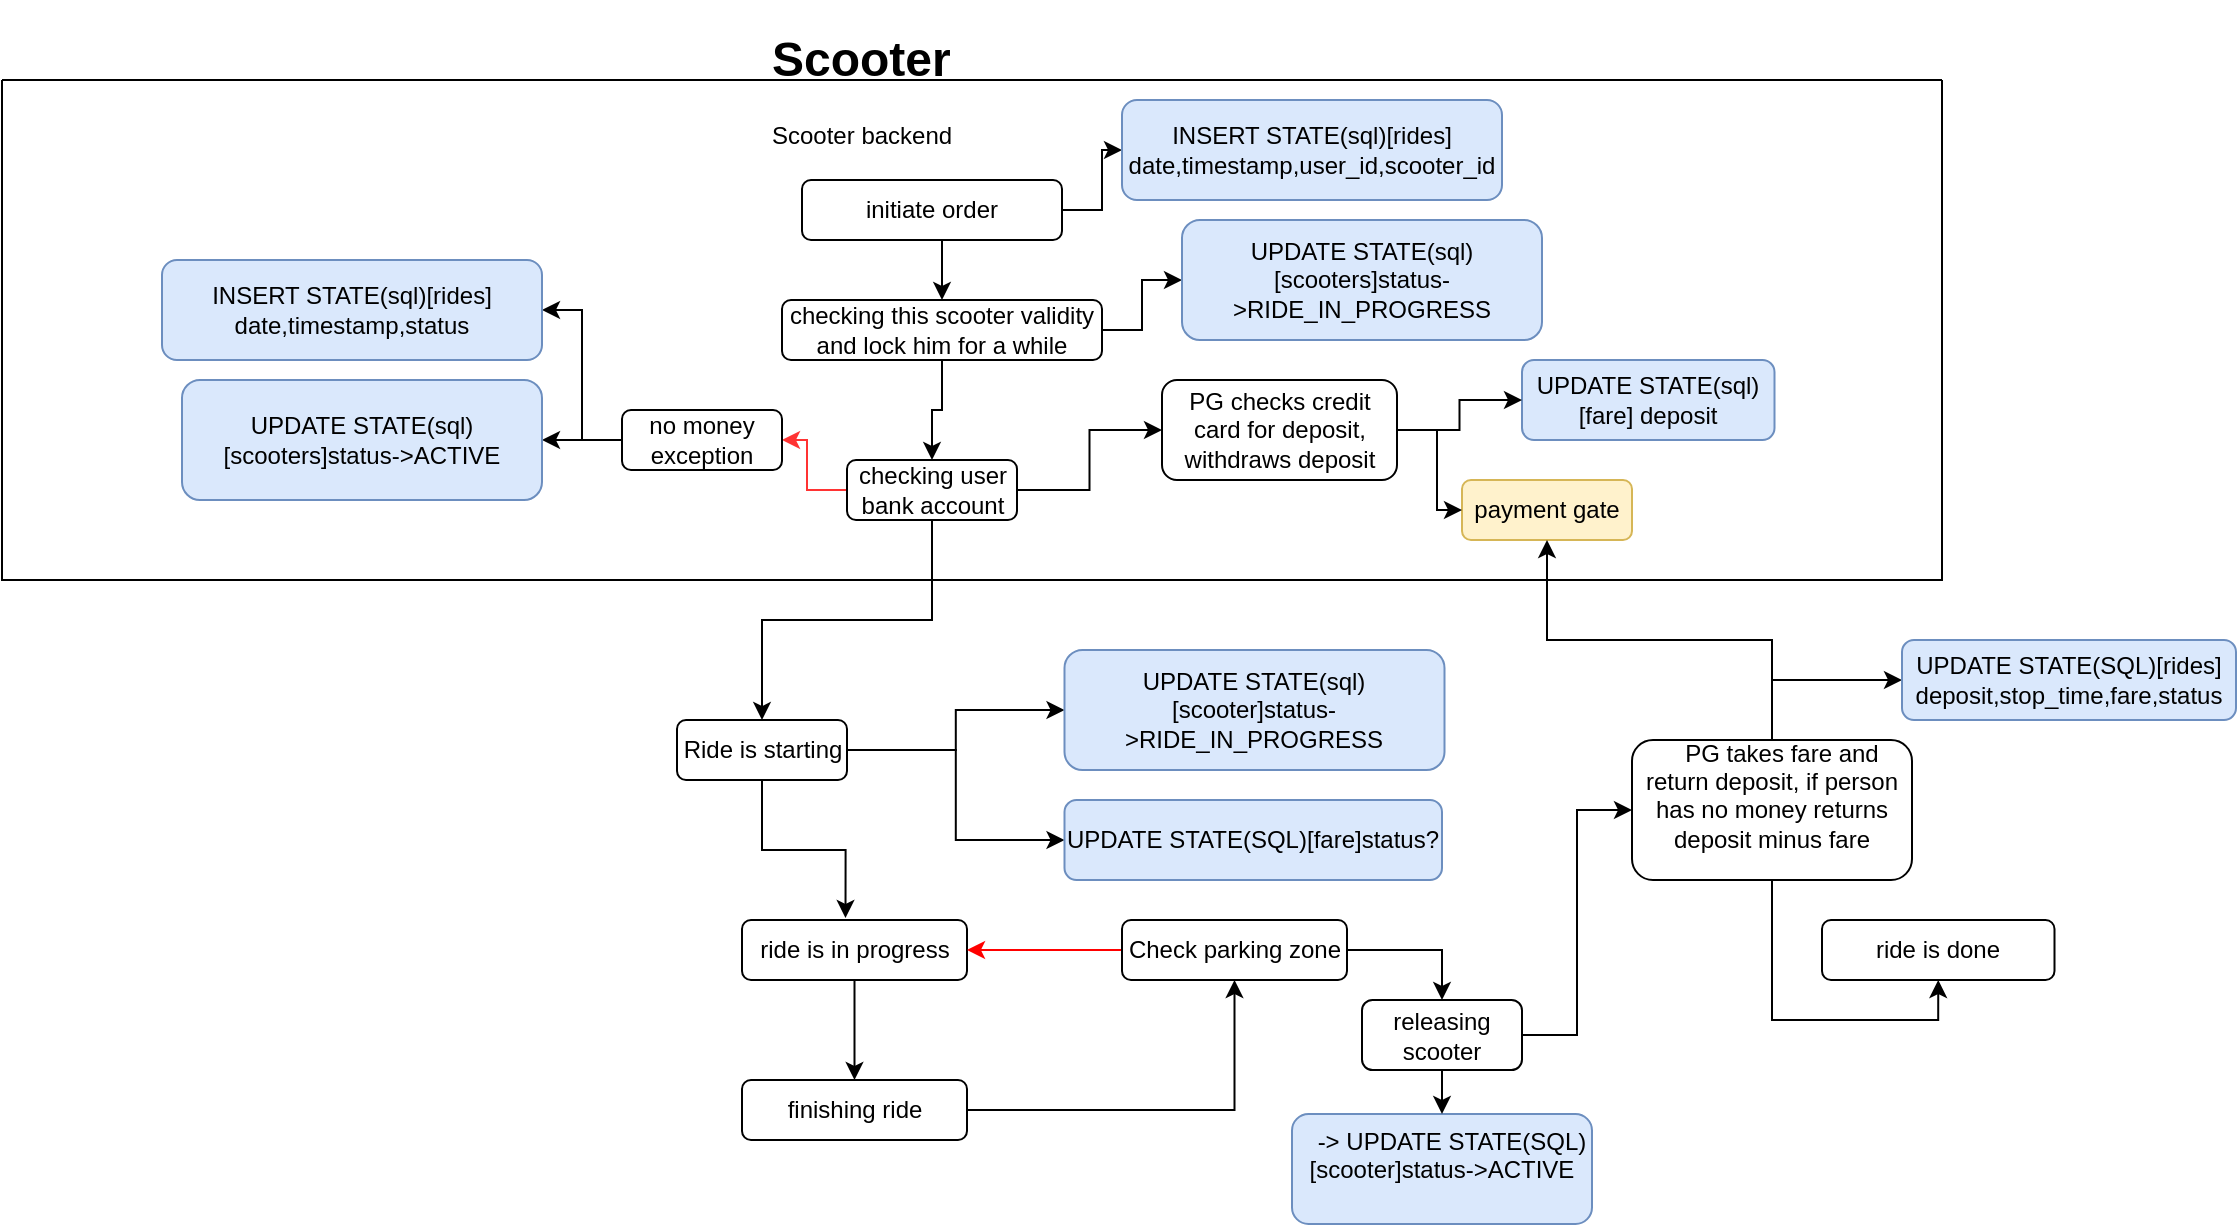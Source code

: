 <mxfile version="21.6.2" type="github">
  <diagram name="Page-1" id="B9Mj2-b3dq1Cd7GQC0pU">
    <mxGraphModel dx="2263" dy="925" grid="1" gridSize="10" guides="1" tooltips="1" connect="1" arrows="1" fold="1" page="1" pageScale="1" pageWidth="827" pageHeight="1169" math="0" shadow="0">
      <root>
        <mxCell id="0" />
        <mxCell id="1" parent="0" />
        <mxCell id="IxOYMcuYMZwDZ8Kze4D3-2" value="&lt;h1&gt;Scooter&lt;/h1&gt;&lt;p&gt;Scooter backend&lt;/p&gt;" style="text;html=1;strokeColor=none;fillColor=none;spacing=5;spacingTop=-20;whiteSpace=wrap;overflow=hidden;rounded=0;" vertex="1" parent="1">
          <mxGeometry x="10" y="10" width="160" height="70" as="geometry" />
        </mxCell>
        <mxCell id="IxOYMcuYMZwDZ8Kze4D3-7" style="edgeStyle=orthogonalEdgeStyle;rounded=0;orthogonalLoop=1;jettySize=auto;html=1;exitX=0.5;exitY=1;exitDx=0;exitDy=0;entryX=0.5;entryY=0;entryDx=0;entryDy=0;" edge="1" parent="1" source="IxOYMcuYMZwDZ8Kze4D3-3" target="IxOYMcuYMZwDZ8Kze4D3-4">
          <mxGeometry relative="1" as="geometry" />
        </mxCell>
        <mxCell id="IxOYMcuYMZwDZ8Kze4D3-43" style="edgeStyle=orthogonalEdgeStyle;rounded=0;orthogonalLoop=1;jettySize=auto;html=1;entryX=0;entryY=0.5;entryDx=0;entryDy=0;" edge="1" parent="1" source="IxOYMcuYMZwDZ8Kze4D3-3" target="IxOYMcuYMZwDZ8Kze4D3-42">
          <mxGeometry relative="1" as="geometry" />
        </mxCell>
        <mxCell id="IxOYMcuYMZwDZ8Kze4D3-3" value="initiate order" style="rounded=1;whiteSpace=wrap;html=1;" vertex="1" parent="1">
          <mxGeometry x="30" y="90" width="130" height="30" as="geometry" />
        </mxCell>
        <mxCell id="IxOYMcuYMZwDZ8Kze4D3-9" value="" style="edgeStyle=orthogonalEdgeStyle;rounded=0;orthogonalLoop=1;jettySize=auto;html=1;" edge="1" parent="1" source="IxOYMcuYMZwDZ8Kze4D3-4" target="IxOYMcuYMZwDZ8Kze4D3-8">
          <mxGeometry relative="1" as="geometry" />
        </mxCell>
        <mxCell id="IxOYMcuYMZwDZ8Kze4D3-46" value="" style="edgeStyle=orthogonalEdgeStyle;rounded=0;orthogonalLoop=1;jettySize=auto;html=1;" edge="1" parent="1" source="IxOYMcuYMZwDZ8Kze4D3-4" target="IxOYMcuYMZwDZ8Kze4D3-45">
          <mxGeometry relative="1" as="geometry" />
        </mxCell>
        <mxCell id="IxOYMcuYMZwDZ8Kze4D3-4" value="checking this scooter validity and lock him for a while" style="rounded=1;whiteSpace=wrap;html=1;" vertex="1" parent="1">
          <mxGeometry x="20" y="150" width="160" height="30" as="geometry" />
        </mxCell>
        <mxCell id="IxOYMcuYMZwDZ8Kze4D3-50" value="" style="edgeStyle=orthogonalEdgeStyle;rounded=0;orthogonalLoop=1;jettySize=auto;html=1;" edge="1" parent="1" source="IxOYMcuYMZwDZ8Kze4D3-8" target="IxOYMcuYMZwDZ8Kze4D3-49">
          <mxGeometry relative="1" as="geometry" />
        </mxCell>
        <mxCell id="IxOYMcuYMZwDZ8Kze4D3-57" value="" style="edgeStyle=orthogonalEdgeStyle;rounded=0;orthogonalLoop=1;jettySize=auto;html=1;" edge="1" parent="1" source="IxOYMcuYMZwDZ8Kze4D3-8" target="IxOYMcuYMZwDZ8Kze4D3-56">
          <mxGeometry relative="1" as="geometry" />
        </mxCell>
        <mxCell id="IxOYMcuYMZwDZ8Kze4D3-88" value="" style="edgeStyle=orthogonalEdgeStyle;rounded=0;orthogonalLoop=1;jettySize=auto;html=1;strokeColor=#FF3333;" edge="1" parent="1" source="IxOYMcuYMZwDZ8Kze4D3-8" target="IxOYMcuYMZwDZ8Kze4D3-87">
          <mxGeometry relative="1" as="geometry" />
        </mxCell>
        <mxCell id="IxOYMcuYMZwDZ8Kze4D3-8" value="checking user bank account" style="rounded=1;whiteSpace=wrap;html=1;" vertex="1" parent="1">
          <mxGeometry x="52.5" y="230" width="85" height="30" as="geometry" />
        </mxCell>
        <mxCell id="IxOYMcuYMZwDZ8Kze4D3-12" value="payment gate" style="rounded=1;whiteSpace=wrap;html=1;fillColor=#fff2cc;strokeColor=#d6b656;" vertex="1" parent="1">
          <mxGeometry x="360" y="240" width="85" height="30" as="geometry" />
        </mxCell>
        <mxCell id="IxOYMcuYMZwDZ8Kze4D3-66" style="edgeStyle=orthogonalEdgeStyle;rounded=0;orthogonalLoop=1;jettySize=auto;html=1;" edge="1" parent="1" source="IxOYMcuYMZwDZ8Kze4D3-22" target="IxOYMcuYMZwDZ8Kze4D3-24">
          <mxGeometry relative="1" as="geometry" />
        </mxCell>
        <mxCell id="IxOYMcuYMZwDZ8Kze4D3-22" value="ride is in progress" style="rounded=1;whiteSpace=wrap;html=1;" vertex="1" parent="1">
          <mxGeometry x="7.105e-15" y="460" width="112.5" height="30" as="geometry" />
        </mxCell>
        <mxCell id="IxOYMcuYMZwDZ8Kze4D3-72" value="" style="edgeStyle=orthogonalEdgeStyle;rounded=0;orthogonalLoop=1;jettySize=auto;html=1;" edge="1" parent="1" source="IxOYMcuYMZwDZ8Kze4D3-24" target="IxOYMcuYMZwDZ8Kze4D3-71">
          <mxGeometry relative="1" as="geometry" />
        </mxCell>
        <mxCell id="IxOYMcuYMZwDZ8Kze4D3-24" value="finishing ride" style="rounded=1;whiteSpace=wrap;html=1;" vertex="1" parent="1">
          <mxGeometry y="540" width="112.5" height="30" as="geometry" />
        </mxCell>
        <mxCell id="IxOYMcuYMZwDZ8Kze4D3-26" value="ride is done" style="rounded=1;whiteSpace=wrap;html=1;" vertex="1" parent="1">
          <mxGeometry x="540" y="460" width="116.25" height="30" as="geometry" />
        </mxCell>
        <mxCell id="IxOYMcuYMZwDZ8Kze4D3-33" style="edgeStyle=orthogonalEdgeStyle;rounded=0;orthogonalLoop=1;jettySize=auto;html=1;" edge="1" parent="1" source="IxOYMcuYMZwDZ8Kze4D3-31" target="IxOYMcuYMZwDZ8Kze4D3-12">
          <mxGeometry relative="1" as="geometry" />
        </mxCell>
        <mxCell id="IxOYMcuYMZwDZ8Kze4D3-86" style="edgeStyle=orthogonalEdgeStyle;rounded=0;orthogonalLoop=1;jettySize=auto;html=1;entryX=0.5;entryY=1;entryDx=0;entryDy=0;" edge="1" parent="1" source="IxOYMcuYMZwDZ8Kze4D3-31" target="IxOYMcuYMZwDZ8Kze4D3-26">
          <mxGeometry relative="1" as="geometry" />
        </mxCell>
        <mxCell id="IxOYMcuYMZwDZ8Kze4D3-98" style="edgeStyle=orthogonalEdgeStyle;rounded=0;orthogonalLoop=1;jettySize=auto;html=1;entryX=0;entryY=0.5;entryDx=0;entryDy=0;" edge="1" parent="1" source="IxOYMcuYMZwDZ8Kze4D3-31" target="IxOYMcuYMZwDZ8Kze4D3-83">
          <mxGeometry relative="1" as="geometry" />
        </mxCell>
        <mxCell id="IxOYMcuYMZwDZ8Kze4D3-31" value="&lt;div&gt;&amp;nbsp; &amp;nbsp;PG takes fare and return deposit, if person has no money returns deposit minus fare&lt;/div&gt;&lt;div&gt;&lt;br&gt;&lt;/div&gt;" style="rounded=1;whiteSpace=wrap;html=1;" vertex="1" parent="1">
          <mxGeometry x="445" y="370" width="140" height="70" as="geometry" />
        </mxCell>
        <mxCell id="IxOYMcuYMZwDZ8Kze4D3-37" value="UPDATE STATE(sql)[fare] deposit" style="rounded=1;whiteSpace=wrap;html=1;fillColor=#dae8fc;strokeColor=#6c8ebf;" vertex="1" parent="1">
          <mxGeometry x="390" y="180" width="126.25" height="40" as="geometry" />
        </mxCell>
        <mxCell id="IxOYMcuYMZwDZ8Kze4D3-42" value="INSERT STATE(sql)[rides] date,timestamp,user_id,scooter_id" style="rounded=1;whiteSpace=wrap;html=1;fillColor=#dae8fc;strokeColor=#6c8ebf;" vertex="1" parent="1">
          <mxGeometry x="190" y="50" width="190" height="50" as="geometry" />
        </mxCell>
        <mxCell id="IxOYMcuYMZwDZ8Kze4D3-45" value="UPDATE STATE(sql)[scooters]status-&amp;gt;RIDE_IN_PROGRESS&lt;br&gt;" style="rounded=1;whiteSpace=wrap;html=1;fillColor=#dae8fc;strokeColor=#6c8ebf;" vertex="1" parent="1">
          <mxGeometry x="220" y="110" width="180" height="60" as="geometry" />
        </mxCell>
        <mxCell id="IxOYMcuYMZwDZ8Kze4D3-51" style="edgeStyle=orthogonalEdgeStyle;rounded=0;orthogonalLoop=1;jettySize=auto;html=1;entryX=0;entryY=0.5;entryDx=0;entryDy=0;" edge="1" parent="1" source="IxOYMcuYMZwDZ8Kze4D3-49" target="IxOYMcuYMZwDZ8Kze4D3-12">
          <mxGeometry relative="1" as="geometry" />
        </mxCell>
        <mxCell id="IxOYMcuYMZwDZ8Kze4D3-95" style="edgeStyle=orthogonalEdgeStyle;rounded=0;orthogonalLoop=1;jettySize=auto;html=1;" edge="1" parent="1" source="IxOYMcuYMZwDZ8Kze4D3-49" target="IxOYMcuYMZwDZ8Kze4D3-37">
          <mxGeometry relative="1" as="geometry" />
        </mxCell>
        <mxCell id="IxOYMcuYMZwDZ8Kze4D3-49" value="PG checks credit card for deposit, withdraws deposit" style="rounded=1;whiteSpace=wrap;html=1;" vertex="1" parent="1">
          <mxGeometry x="210" y="190" width="117.5" height="50" as="geometry" />
        </mxCell>
        <mxCell id="IxOYMcuYMZwDZ8Kze4D3-59" style="edgeStyle=orthogonalEdgeStyle;rounded=0;orthogonalLoop=1;jettySize=auto;html=1;entryX=0;entryY=0.5;entryDx=0;entryDy=0;" edge="1" parent="1" source="IxOYMcuYMZwDZ8Kze4D3-56" target="IxOYMcuYMZwDZ8Kze4D3-60">
          <mxGeometry relative="1" as="geometry">
            <mxPoint x="250" y="370.0" as="targetPoint" />
          </mxGeometry>
        </mxCell>
        <mxCell id="IxOYMcuYMZwDZ8Kze4D3-61" style="edgeStyle=orthogonalEdgeStyle;rounded=0;orthogonalLoop=1;jettySize=auto;html=1;entryX=0.46;entryY=-0.034;entryDx=0;entryDy=0;entryPerimeter=0;" edge="1" parent="1" source="IxOYMcuYMZwDZ8Kze4D3-56" target="IxOYMcuYMZwDZ8Kze4D3-22">
          <mxGeometry relative="1" as="geometry" />
        </mxCell>
        <mxCell id="IxOYMcuYMZwDZ8Kze4D3-65" style="edgeStyle=orthogonalEdgeStyle;rounded=0;orthogonalLoop=1;jettySize=auto;html=1;entryX=0;entryY=0.5;entryDx=0;entryDy=0;" edge="1" parent="1" source="IxOYMcuYMZwDZ8Kze4D3-56" target="IxOYMcuYMZwDZ8Kze4D3-64">
          <mxGeometry relative="1" as="geometry" />
        </mxCell>
        <mxCell id="IxOYMcuYMZwDZ8Kze4D3-56" value="Ride is starting" style="rounded=1;whiteSpace=wrap;html=1;" vertex="1" parent="1">
          <mxGeometry x="-32.5" y="360" width="85" height="30" as="geometry" />
        </mxCell>
        <mxCell id="IxOYMcuYMZwDZ8Kze4D3-60" value="UPDATE STATE(sql)[scooter]status-&gt;RIDE_IN_PROGRESS" style="rounded=1;whiteSpace=wrap;html=1;fillColor=#dae8fc;strokeColor=#6c8ebf;" vertex="1" parent="1">
          <mxGeometry x="161.25" y="325" width="190" height="60" as="geometry" />
        </mxCell>
        <mxCell id="IxOYMcuYMZwDZ8Kze4D3-64" value="UPDATE STATE(SQL)[fare]status?" style="rounded=1;whiteSpace=wrap;html=1;fillColor=#dae8fc;strokeColor=#6c8ebf;" vertex="1" parent="1">
          <mxGeometry x="161.25" y="400" width="188.75" height="40" as="geometry" />
        </mxCell>
        <mxCell id="IxOYMcuYMZwDZ8Kze4D3-67" value="&lt;div&gt;&lt;div&gt;&amp;nbsp; &amp;nbsp;-&amp;gt; UPDATE STATE(SQL)[scooter]status-&amp;gt;ACTIVE&lt;/div&gt;&lt;/div&gt;&lt;div&gt;&lt;br&gt;&lt;/div&gt;" style="rounded=1;whiteSpace=wrap;html=1;fillColor=#dae8fc;strokeColor=#6c8ebf;" vertex="1" parent="1">
          <mxGeometry x="275" y="557" width="150" height="55" as="geometry" />
        </mxCell>
        <mxCell id="IxOYMcuYMZwDZ8Kze4D3-76" style="edgeStyle=orthogonalEdgeStyle;rounded=0;orthogonalLoop=1;jettySize=auto;html=1;entryX=1;entryY=0.5;entryDx=0;entryDy=0;strokeColor=#FF0000;" edge="1" parent="1" source="IxOYMcuYMZwDZ8Kze4D3-71" target="IxOYMcuYMZwDZ8Kze4D3-22">
          <mxGeometry relative="1" as="geometry" />
        </mxCell>
        <mxCell id="IxOYMcuYMZwDZ8Kze4D3-79" style="edgeStyle=orthogonalEdgeStyle;rounded=0;orthogonalLoop=1;jettySize=auto;html=1;entryX=0.5;entryY=0;entryDx=0;entryDy=0;" edge="1" parent="1" source="IxOYMcuYMZwDZ8Kze4D3-71" target="IxOYMcuYMZwDZ8Kze4D3-78">
          <mxGeometry relative="1" as="geometry" />
        </mxCell>
        <mxCell id="IxOYMcuYMZwDZ8Kze4D3-71" value="Check parking zone" style="rounded=1;whiteSpace=wrap;html=1;" vertex="1" parent="1">
          <mxGeometry x="190" y="460" width="112.5" height="30" as="geometry" />
        </mxCell>
        <mxCell id="IxOYMcuYMZwDZ8Kze4D3-82" style="edgeStyle=orthogonalEdgeStyle;rounded=0;orthogonalLoop=1;jettySize=auto;html=1;entryX=0;entryY=0.5;entryDx=0;entryDy=0;" edge="1" parent="1" source="IxOYMcuYMZwDZ8Kze4D3-78" target="IxOYMcuYMZwDZ8Kze4D3-31">
          <mxGeometry relative="1" as="geometry" />
        </mxCell>
        <mxCell id="IxOYMcuYMZwDZ8Kze4D3-97" style="edgeStyle=orthogonalEdgeStyle;rounded=0;orthogonalLoop=1;jettySize=auto;html=1;entryX=0.5;entryY=0;entryDx=0;entryDy=0;" edge="1" parent="1" source="IxOYMcuYMZwDZ8Kze4D3-78" target="IxOYMcuYMZwDZ8Kze4D3-67">
          <mxGeometry relative="1" as="geometry" />
        </mxCell>
        <mxCell id="IxOYMcuYMZwDZ8Kze4D3-78" value="releasing scooter" style="rounded=1;whiteSpace=wrap;html=1;" vertex="1" parent="1">
          <mxGeometry x="310" y="500" width="80" height="35" as="geometry" />
        </mxCell>
        <mxCell id="IxOYMcuYMZwDZ8Kze4D3-83" value="UPDATE STATE(SQL)[rides] deposit,stop_time,fare,status" style="rounded=1;whiteSpace=wrap;html=1;fillColor=#dae8fc;strokeColor=#6c8ebf;" vertex="1" parent="1">
          <mxGeometry x="580" y="320" width="167" height="40" as="geometry" />
        </mxCell>
        <mxCell id="IxOYMcuYMZwDZ8Kze4D3-91" style="edgeStyle=orthogonalEdgeStyle;rounded=0;orthogonalLoop=1;jettySize=auto;html=1;" edge="1" parent="1" source="IxOYMcuYMZwDZ8Kze4D3-87" target="IxOYMcuYMZwDZ8Kze4D3-90">
          <mxGeometry relative="1" as="geometry" />
        </mxCell>
        <mxCell id="IxOYMcuYMZwDZ8Kze4D3-92" style="edgeStyle=orthogonalEdgeStyle;rounded=0;orthogonalLoop=1;jettySize=auto;html=1;entryX=1;entryY=0.5;entryDx=0;entryDy=0;" edge="1" parent="1" source="IxOYMcuYMZwDZ8Kze4D3-87" target="IxOYMcuYMZwDZ8Kze4D3-89">
          <mxGeometry relative="1" as="geometry" />
        </mxCell>
        <mxCell id="IxOYMcuYMZwDZ8Kze4D3-87" value="no money exception" style="rounded=1;whiteSpace=wrap;html=1;" vertex="1" parent="1">
          <mxGeometry x="-60" y="205" width="80" height="30" as="geometry" />
        </mxCell>
        <mxCell id="IxOYMcuYMZwDZ8Kze4D3-89" value="INSERT STATE(sql)[rides] date,timestamp,status" style="rounded=1;whiteSpace=wrap;html=1;fillColor=#dae8fc;strokeColor=#6c8ebf;" vertex="1" parent="1">
          <mxGeometry x="-290" y="130" width="190" height="50" as="geometry" />
        </mxCell>
        <mxCell id="IxOYMcuYMZwDZ8Kze4D3-90" value="UPDATE STATE(sql)[scooters]status-&amp;gt;ACTIVE" style="rounded=1;whiteSpace=wrap;html=1;fillColor=#dae8fc;strokeColor=#6c8ebf;" vertex="1" parent="1">
          <mxGeometry x="-280" y="190" width="180" height="60" as="geometry" />
        </mxCell>
        <mxCell id="IxOYMcuYMZwDZ8Kze4D3-96" value="" style="swimlane;startSize=0;" vertex="1" parent="1">
          <mxGeometry x="-370" y="40" width="970" height="250" as="geometry" />
        </mxCell>
      </root>
    </mxGraphModel>
  </diagram>
</mxfile>
